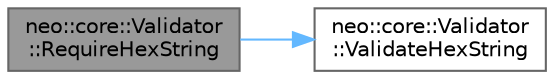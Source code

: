 digraph "neo::core::Validator::RequireHexString"
{
 // LATEX_PDF_SIZE
  bgcolor="transparent";
  edge [fontname=Helvetica,fontsize=10,labelfontname=Helvetica,labelfontsize=10];
  node [fontname=Helvetica,fontsize=10,shape=box,height=0.2,width=0.4];
  rankdir="LR";
  Node1 [id="Node000001",label="neo::core::Validator\l::RequireHexString",height=0.2,width=0.4,color="gray40", fillcolor="grey60", style="filled", fontcolor="black",tooltip=" "];
  Node1 -> Node2 [id="edge2_Node000001_Node000002",color="steelblue1",style="solid",tooltip=" "];
  Node2 [id="Node000002",label="neo::core::Validator\l::ValidateHexString",height=0.2,width=0.4,color="grey40", fillcolor="white", style="filled",URL="$classneo_1_1core_1_1_validator.html#a422c7f7562efcc4da9a7d3b52c4257a4",tooltip=" "];
}
